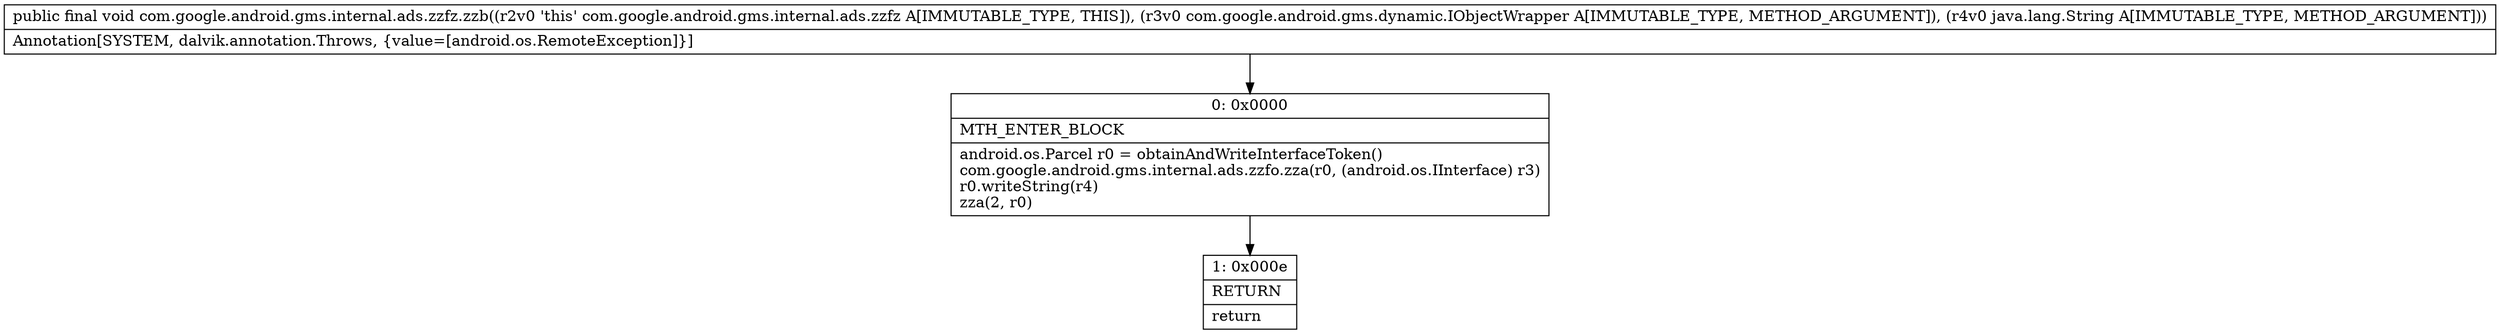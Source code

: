 digraph "CFG forcom.google.android.gms.internal.ads.zzfz.zzb(Lcom\/google\/android\/gms\/dynamic\/IObjectWrapper;Ljava\/lang\/String;)V" {
Node_0 [shape=record,label="{0\:\ 0x0000|MTH_ENTER_BLOCK\l|android.os.Parcel r0 = obtainAndWriteInterfaceToken()\lcom.google.android.gms.internal.ads.zzfo.zza(r0, (android.os.IInterface) r3)\lr0.writeString(r4)\lzza(2, r0)\l}"];
Node_1 [shape=record,label="{1\:\ 0x000e|RETURN\l|return\l}"];
MethodNode[shape=record,label="{public final void com.google.android.gms.internal.ads.zzfz.zzb((r2v0 'this' com.google.android.gms.internal.ads.zzfz A[IMMUTABLE_TYPE, THIS]), (r3v0 com.google.android.gms.dynamic.IObjectWrapper A[IMMUTABLE_TYPE, METHOD_ARGUMENT]), (r4v0 java.lang.String A[IMMUTABLE_TYPE, METHOD_ARGUMENT]))  | Annotation[SYSTEM, dalvik.annotation.Throws, \{value=[android.os.RemoteException]\}]\l}"];
MethodNode -> Node_0;
Node_0 -> Node_1;
}


